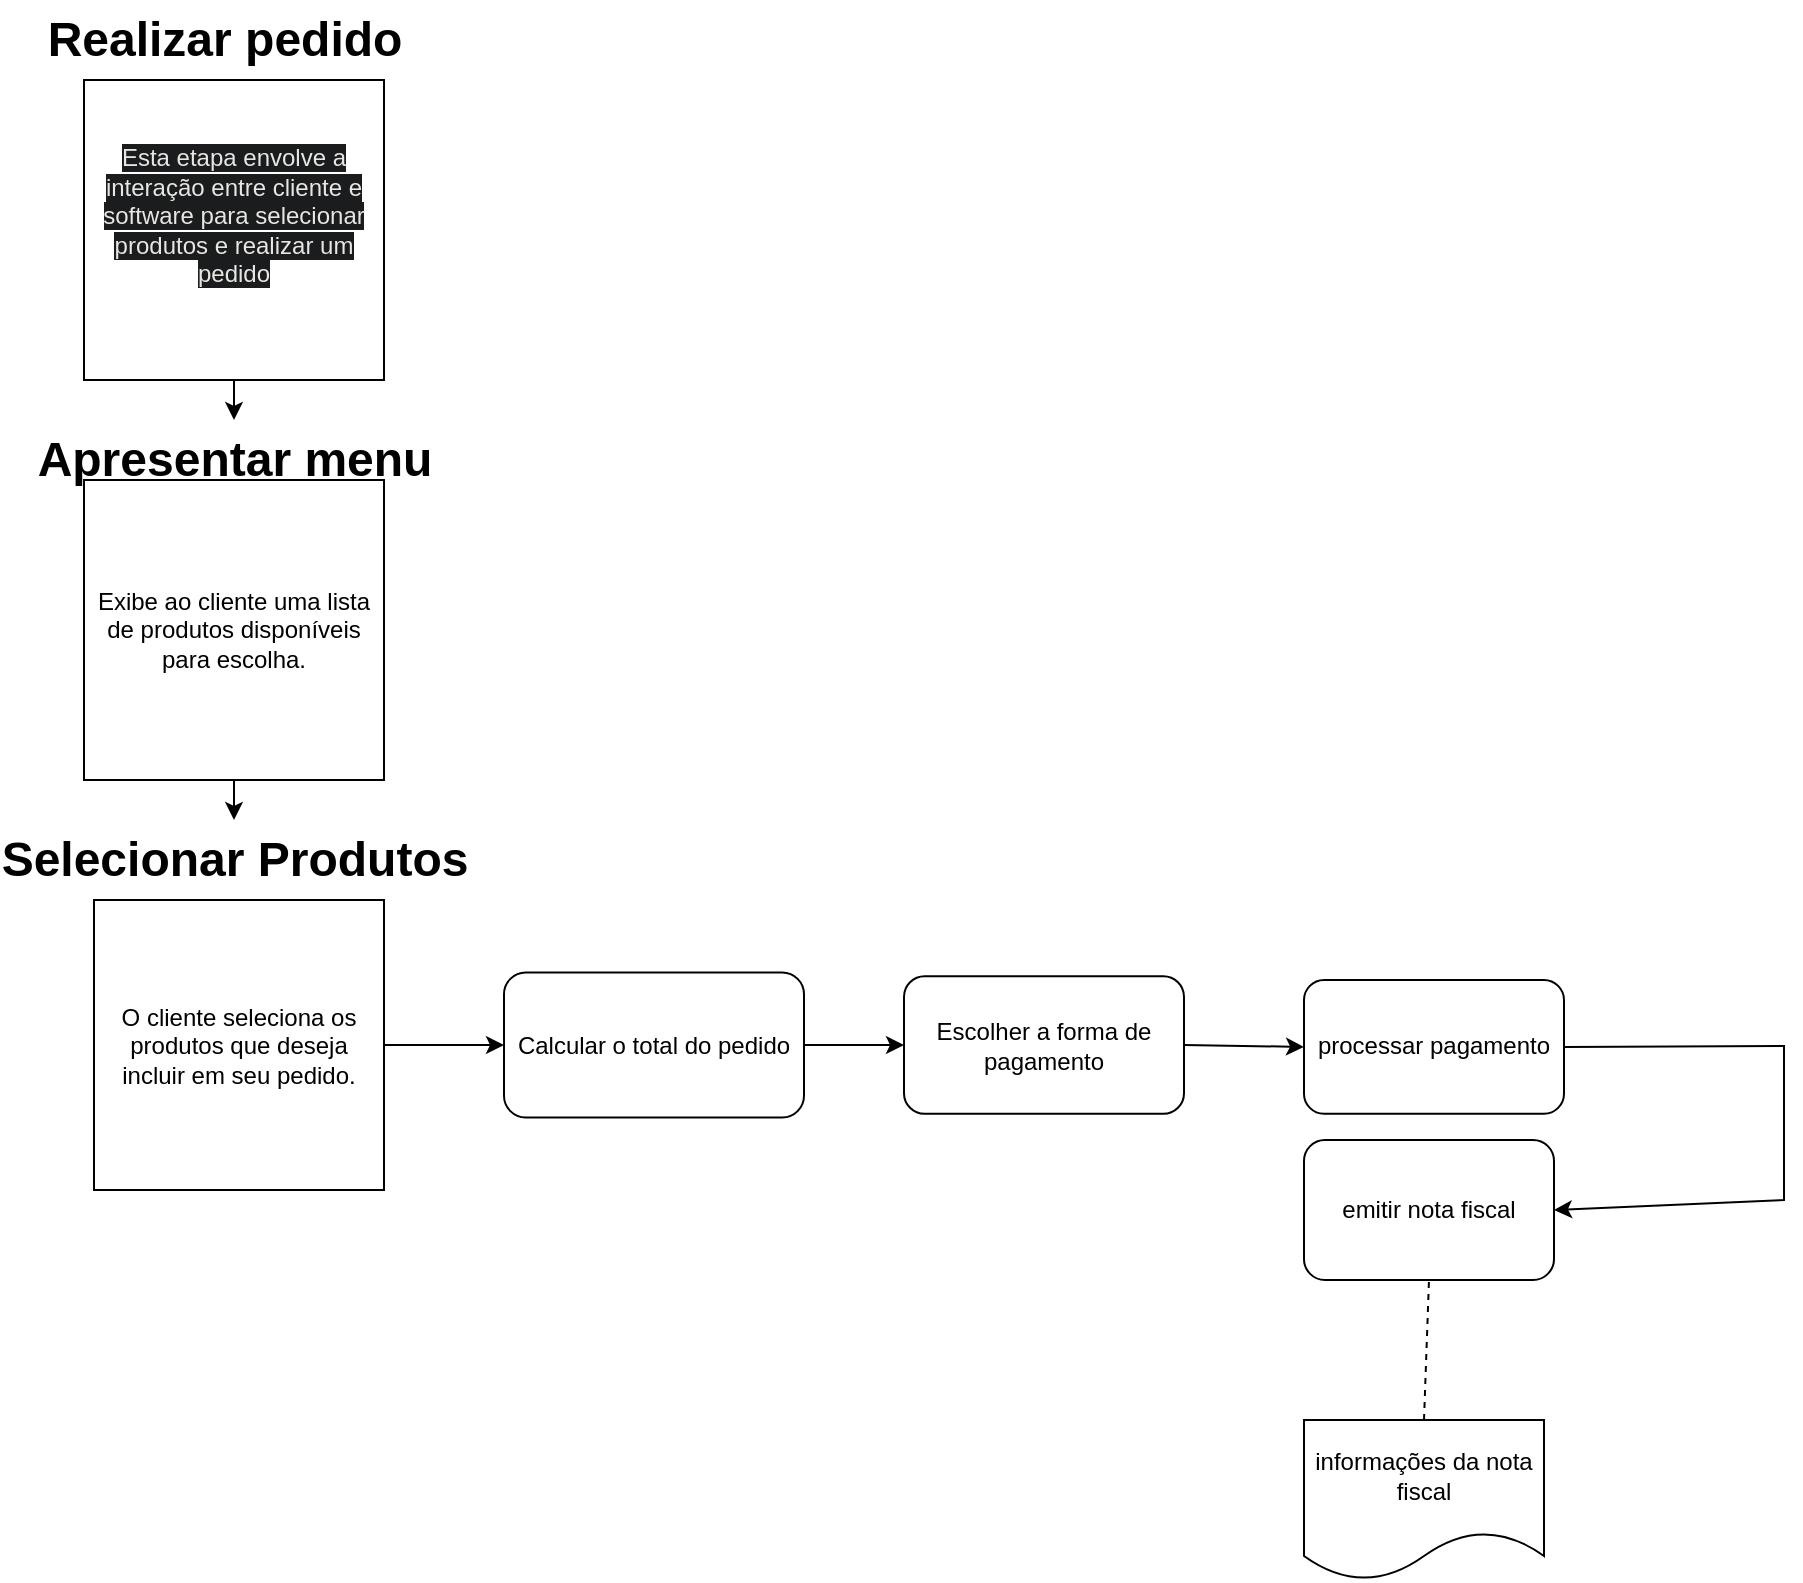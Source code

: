<mxfile version="21.1.1" type="github">
  <diagram name="Page-1" id="b520641d-4fe3-3701-9064-5fc419738815">
    <mxGraphModel dx="2820" dy="792" grid="1" gridSize="10" guides="1" tooltips="1" connect="1" arrows="1" fold="1" page="1" pageScale="1" pageWidth="1100" pageHeight="850" background="none" math="0" shadow="0">
      <root>
        <mxCell id="0" />
        <mxCell id="1" parent="0" />
        <mxCell id="cbilipExDDbKOgptpwRu-25" value="&#xa;&lt;span style=&quot;color: rgb(232, 230, 227); font-family: Helvetica; font-size: 12px; font-style: normal; font-variant-ligatures: normal; font-variant-caps: normal; font-weight: 400; letter-spacing: normal; orphans: 2; text-align: center; text-indent: 0px; text-transform: none; widows: 2; word-spacing: 0px; -webkit-text-stroke-width: 0px; background-color: rgb(26, 28, 30); text-decoration-thickness: initial; text-decoration-style: initial; text-decoration-color: initial; float: none; display: inline !important;&quot;&gt;Esta etapa envolve a interação entre cliente e software para selecionar produtos e realizar um pedido&lt;/span&gt;&#xa;&#xa;" style="whiteSpace=wrap;html=1;aspect=fixed;" vertex="1" parent="1">
          <mxGeometry x="-890" y="80" width="150" height="150" as="geometry" />
        </mxCell>
        <mxCell id="cbilipExDDbKOgptpwRu-28" value="Realizar pedido" style="text;strokeColor=none;fillColor=none;html=1;fontSize=24;fontStyle=1;verticalAlign=middle;align=center;" vertex="1" parent="1">
          <mxGeometry x="-870" y="40" width="100" height="40" as="geometry" />
        </mxCell>
        <mxCell id="cbilipExDDbKOgptpwRu-30" value="" style="endArrow=classic;html=1;rounded=0;exitX=0.5;exitY=1;exitDx=0;exitDy=0;entryX=0.5;entryY=0;entryDx=0;entryDy=0;" edge="1" parent="1" source="cbilipExDDbKOgptpwRu-25" target="cbilipExDDbKOgptpwRu-32">
          <mxGeometry width="50" height="50" relative="1" as="geometry">
            <mxPoint x="500" y="300" as="sourcePoint" />
            <mxPoint x="505" y="290" as="targetPoint" />
            <Array as="points" />
          </mxGeometry>
        </mxCell>
        <mxCell id="cbilipExDDbKOgptpwRu-31" value="Exibe ao cliente uma lista de produtos disponíveis para escolha." style="whiteSpace=wrap;html=1;aspect=fixed;" vertex="1" parent="1">
          <mxGeometry x="-890" y="280" width="150" height="150" as="geometry" />
        </mxCell>
        <mxCell id="cbilipExDDbKOgptpwRu-32" value="Apresentar menu" style="text;strokeColor=none;fillColor=none;html=1;fontSize=24;fontStyle=1;verticalAlign=middle;align=center;" vertex="1" parent="1">
          <mxGeometry x="-865" y="250" width="100" height="40" as="geometry" />
        </mxCell>
        <mxCell id="cbilipExDDbKOgptpwRu-33" value="" style="endArrow=classic;html=1;rounded=0;exitX=0.5;exitY=1;exitDx=0;exitDy=0;entryX=0.5;entryY=0;entryDx=0;entryDy=0;" edge="1" parent="1" source="cbilipExDDbKOgptpwRu-31" target="cbilipExDDbKOgptpwRu-35">
          <mxGeometry width="50" height="50" relative="1" as="geometry">
            <mxPoint x="480" y="570" as="sourcePoint" />
            <mxPoint x="505" y="530" as="targetPoint" />
          </mxGeometry>
        </mxCell>
        <mxCell id="cbilipExDDbKOgptpwRu-34" value="O cliente seleciona os produtos que deseja incluir em seu pedido." style="whiteSpace=wrap;html=1;aspect=fixed;" vertex="1" parent="1">
          <mxGeometry x="-885" y="490" width="145" height="145" as="geometry" />
        </mxCell>
        <mxCell id="cbilipExDDbKOgptpwRu-35" value="Selecionar Produtos" style="text;strokeColor=none;fillColor=none;html=1;fontSize=24;fontStyle=1;verticalAlign=middle;align=center;" vertex="1" parent="1">
          <mxGeometry x="-865" y="450" width="100" height="40" as="geometry" />
        </mxCell>
        <mxCell id="cbilipExDDbKOgptpwRu-38" value="" style="endArrow=classic;html=1;rounded=0;exitX=1;exitY=0.5;exitDx=0;exitDy=0;entryX=0;entryY=0.5;entryDx=0;entryDy=0;" edge="1" parent="1" source="cbilipExDDbKOgptpwRu-34" target="cbilipExDDbKOgptpwRu-39">
          <mxGeometry width="50" height="50" relative="1" as="geometry">
            <mxPoint x="-710" y="580" as="sourcePoint" />
            <mxPoint x="-700" y="563" as="targetPoint" />
          </mxGeometry>
        </mxCell>
        <mxCell id="cbilipExDDbKOgptpwRu-39" value="Calcular o total do pedido" style="rounded=1;whiteSpace=wrap;html=1;" vertex="1" parent="1">
          <mxGeometry x="-680" y="526.25" width="150" height="72.5" as="geometry" />
        </mxCell>
        <mxCell id="cbilipExDDbKOgptpwRu-40" value="Escolher a forma de pagamento" style="rounded=1;whiteSpace=wrap;html=1;" vertex="1" parent="1">
          <mxGeometry x="-480" y="528.13" width="140" height="68.75" as="geometry" />
        </mxCell>
        <mxCell id="cbilipExDDbKOgptpwRu-41" value="" style="endArrow=classic;html=1;rounded=0;exitX=1;exitY=0.5;exitDx=0;exitDy=0;entryX=0;entryY=0.5;entryDx=0;entryDy=0;" edge="1" parent="1" source="cbilipExDDbKOgptpwRu-39" target="cbilipExDDbKOgptpwRu-40">
          <mxGeometry width="50" height="50" relative="1" as="geometry">
            <mxPoint x="-510" y="580" as="sourcePoint" />
            <mxPoint x="-460" y="530" as="targetPoint" />
          </mxGeometry>
        </mxCell>
        <mxCell id="cbilipExDDbKOgptpwRu-42" value="" style="endArrow=classic;html=1;rounded=0;exitX=1;exitY=0.5;exitDx=0;exitDy=0;entryX=0;entryY=0.5;entryDx=0;entryDy=0;" edge="1" parent="1" source="cbilipExDDbKOgptpwRu-40" target="cbilipExDDbKOgptpwRu-43">
          <mxGeometry width="50" height="50" relative="1" as="geometry">
            <mxPoint x="-320" y="576.25" as="sourcePoint" />
            <mxPoint x="-280" y="560" as="targetPoint" />
          </mxGeometry>
        </mxCell>
        <mxCell id="cbilipExDDbKOgptpwRu-43" value="processar pagamento" style="rounded=1;whiteSpace=wrap;html=1;" vertex="1" parent="1">
          <mxGeometry x="-280" y="530" width="130" height="66.88" as="geometry" />
        </mxCell>
        <mxCell id="cbilipExDDbKOgptpwRu-44" value="" style="endArrow=classic;html=1;rounded=0;exitX=1;exitY=0.5;exitDx=0;exitDy=0;entryX=1;entryY=0.5;entryDx=0;entryDy=0;" edge="1" parent="1" source="cbilipExDDbKOgptpwRu-43" target="cbilipExDDbKOgptpwRu-45">
          <mxGeometry width="50" height="50" relative="1" as="geometry">
            <mxPoint x="-130" y="570" as="sourcePoint" />
            <mxPoint x="-110" y="640" as="targetPoint" />
            <Array as="points">
              <mxPoint x="-40" y="563" />
              <mxPoint x="-40" y="640" />
            </Array>
          </mxGeometry>
        </mxCell>
        <mxCell id="cbilipExDDbKOgptpwRu-45" value="emitir nota fiscal" style="rounded=1;whiteSpace=wrap;html=1;" vertex="1" parent="1">
          <mxGeometry x="-280" y="610" width="125" height="70" as="geometry" />
        </mxCell>
        <mxCell id="cbilipExDDbKOgptpwRu-46" value="" style="endArrow=none;dashed=1;html=1;rounded=0;entryX=0.5;entryY=1;entryDx=0;entryDy=0;exitX=0.5;exitY=0;exitDx=0;exitDy=0;" edge="1" parent="1" source="cbilipExDDbKOgptpwRu-47" target="cbilipExDDbKOgptpwRu-45">
          <mxGeometry width="50" height="50" relative="1" as="geometry">
            <mxPoint x="-220" y="750" as="sourcePoint" />
            <mxPoint x="-210" y="690" as="targetPoint" />
          </mxGeometry>
        </mxCell>
        <mxCell id="cbilipExDDbKOgptpwRu-47" value="informações da nota fiscal" style="shape=document;whiteSpace=wrap;html=1;boundedLbl=1;" vertex="1" parent="1">
          <mxGeometry x="-280" y="750" width="120" height="80" as="geometry" />
        </mxCell>
      </root>
    </mxGraphModel>
  </diagram>
</mxfile>

